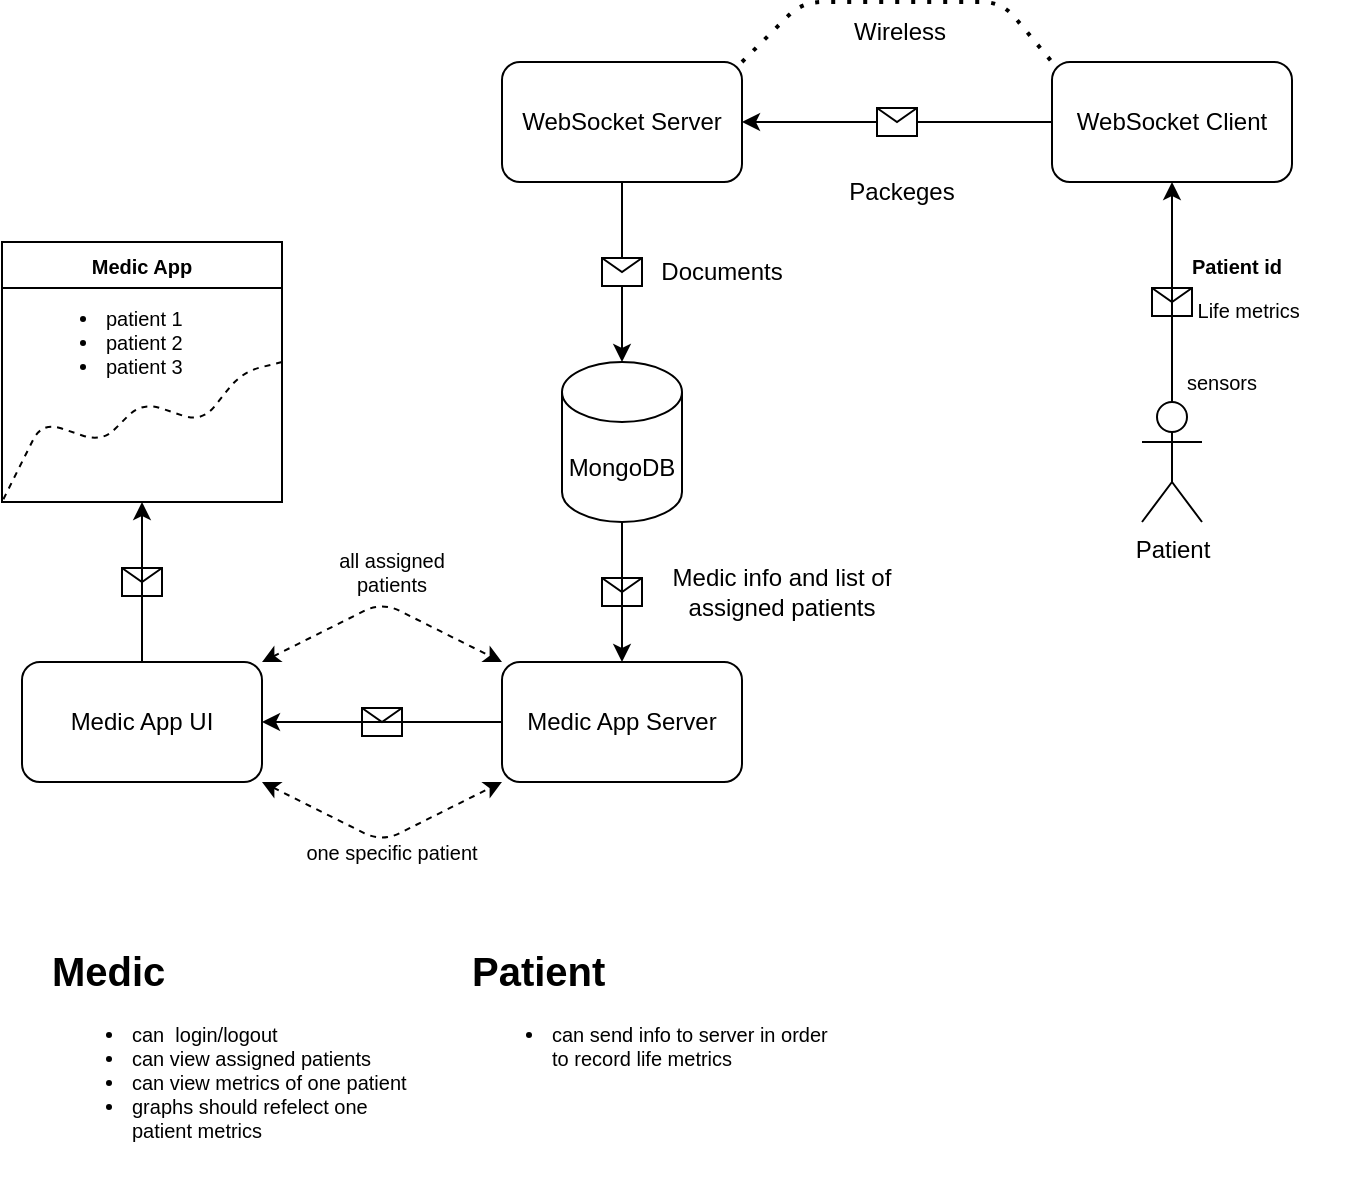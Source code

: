 <mxfile>
    <diagram id="uFat37aATsxcimsQvNOu" name="Page-1">
        <mxGraphModel dx="1351" dy="759" grid="1" gridSize="10" guides="1" tooltips="1" connect="1" arrows="1" fold="1" page="1" pageScale="1" pageWidth="850" pageHeight="1100" math="0" shadow="0">
            <root>
                <mxCell id="0"/>
                <mxCell id="1" parent="0"/>
                <mxCell id="23" value="" style="endArrow=classic;html=1;fontSize=10;exitX=0.5;exitY=0;exitDx=0;exitDy=0;exitPerimeter=0;entryX=0.5;entryY=1;entryDx=0;entryDy=0;" edge="1" parent="1" source="6" target="3">
                    <mxGeometry relative="1" as="geometry">
                        <mxPoint x="640" y="230" as="sourcePoint"/>
                        <mxPoint x="740" y="230" as="targetPoint"/>
                    </mxGeometry>
                </mxCell>
                <mxCell id="24" value="" style="shape=message;html=1;outlineConnect=0;rounded=0;strokeColor=default;fontSize=10;fillColor=none;" vertex="1" parent="23">
                    <mxGeometry width="20" height="14" relative="1" as="geometry">
                        <mxPoint x="-10" y="-2" as="offset"/>
                    </mxGeometry>
                </mxCell>
                <mxCell id="2" value="Medic App UI" style="rounded=1;whiteSpace=wrap;html=1;" vertex="1" parent="1">
                    <mxGeometry x="100" y="340" width="120" height="60" as="geometry"/>
                </mxCell>
                <mxCell id="3" value="WebSocket Client" style="rounded=1;whiteSpace=wrap;html=1;" vertex="1" parent="1">
                    <mxGeometry x="615" y="40" width="120" height="60" as="geometry"/>
                </mxCell>
                <mxCell id="4" value="Medic App Server" style="rounded=1;whiteSpace=wrap;html=1;" vertex="1" parent="1">
                    <mxGeometry x="340" y="340" width="120" height="60" as="geometry"/>
                </mxCell>
                <mxCell id="5" value="WebSocket Server" style="rounded=1;whiteSpace=wrap;html=1;" vertex="1" parent="1">
                    <mxGeometry x="340" y="40" width="120" height="60" as="geometry"/>
                </mxCell>
                <mxCell id="6" value="Patient" style="shape=umlActor;verticalLabelPosition=bottom;verticalAlign=top;html=1;outlineConnect=0;" vertex="1" parent="1">
                    <mxGeometry x="660" y="210" width="30" height="60" as="geometry"/>
                </mxCell>
                <mxCell id="11" value="" style="endArrow=classic;html=1;exitX=0;exitY=0.5;exitDx=0;exitDy=0;entryX=1;entryY=0.5;entryDx=0;entryDy=0;" edge="1" parent="1" source="3" target="5">
                    <mxGeometry relative="1" as="geometry">
                        <mxPoint x="420" y="130" as="sourcePoint"/>
                        <mxPoint x="520" y="130" as="targetPoint"/>
                    </mxGeometry>
                </mxCell>
                <mxCell id="12" value="" style="shape=message;html=1;outlineConnect=0;" vertex="1" parent="11">
                    <mxGeometry width="20" height="14" relative="1" as="geometry">
                        <mxPoint x="-10" y="-7" as="offset"/>
                    </mxGeometry>
                </mxCell>
                <mxCell id="13" value="Packeges" style="text;html=1;strokeColor=none;fillColor=none;align=center;verticalAlign=middle;whiteSpace=wrap;rounded=0;" vertex="1" parent="1">
                    <mxGeometry x="510" y="90" width="60" height="30" as="geometry"/>
                </mxCell>
                <mxCell id="14" value="" style="endArrow=none;dashed=1;html=1;dashPattern=1 3;strokeWidth=2;exitX=1;exitY=0;exitDx=0;exitDy=0;entryX=0;entryY=0;entryDx=0;entryDy=0;" edge="1" parent="1" source="5" target="3">
                    <mxGeometry width="50" height="50" relative="1" as="geometry">
                        <mxPoint x="550" y="160" as="sourcePoint"/>
                        <mxPoint x="600" y="110" as="targetPoint"/>
                        <Array as="points">
                            <mxPoint x="490" y="10"/>
                            <mxPoint x="590" y="10"/>
                        </Array>
                    </mxGeometry>
                </mxCell>
                <mxCell id="15" value="Wireless" style="text;strokeColor=none;fillColor=none;align=left;verticalAlign=middle;spacingLeft=4;spacingRight=4;overflow=hidden;points=[[0,0.5],[1,0.5]];portConstraint=eastwest;rotatable=0;whiteSpace=wrap;html=1;" vertex="1" parent="1">
                    <mxGeometry x="510" y="10" width="80" height="30" as="geometry"/>
                </mxCell>
                <mxCell id="16" value="MongoDB" style="shape=cylinder3;whiteSpace=wrap;html=1;boundedLbl=1;backgroundOutline=1;size=15;" vertex="1" parent="1">
                    <mxGeometry x="370" y="190" width="60" height="80" as="geometry"/>
                </mxCell>
                <mxCell id="17" value="" style="endArrow=classic;html=1;exitX=0.5;exitY=1;exitDx=0;exitDy=0;entryX=0.5;entryY=0;entryDx=0;entryDy=0;entryPerimeter=0;" edge="1" parent="1" source="5" target="16">
                    <mxGeometry relative="1" as="geometry">
                        <mxPoint x="240" y="150" as="sourcePoint"/>
                        <mxPoint x="340" y="150" as="targetPoint"/>
                    </mxGeometry>
                </mxCell>
                <mxCell id="18" value="" style="shape=message;html=1;outlineConnect=0;" vertex="1" parent="17">
                    <mxGeometry width="20" height="14" relative="1" as="geometry">
                        <mxPoint x="-10" y="-7" as="offset"/>
                    </mxGeometry>
                </mxCell>
                <mxCell id="19" value="Documents" style="text;html=1;strokeColor=none;fillColor=none;align=center;verticalAlign=middle;whiteSpace=wrap;rounded=0;" vertex="1" parent="1">
                    <mxGeometry x="420" y="130" width="60" height="30" as="geometry"/>
                </mxCell>
                <mxCell id="20" value="&lt;h1 style=&quot;font-size: 10px;&quot;&gt;&lt;font style=&quot;font-size: 10px;&quot;&gt;Patient id&lt;/font&gt;&lt;/h1&gt;&lt;p style=&quot;font-size: 10px;&quot;&gt;&amp;nbsp;Life metrics&lt;/p&gt;" style="text;html=1;strokeColor=none;fillColor=none;spacing=5;spacingTop=-20;whiteSpace=wrap;overflow=hidden;rounded=0;perimeterSpacing=1;" vertex="1" parent="1">
                    <mxGeometry x="680" y="140" width="90" height="40" as="geometry"/>
                </mxCell>
                <mxCell id="27" value="sensors" style="text;html=1;strokeColor=none;fillColor=none;align=center;verticalAlign=middle;whiteSpace=wrap;rounded=0;fontSize=10;" vertex="1" parent="1">
                    <mxGeometry x="680" y="190" width="40" height="20" as="geometry"/>
                </mxCell>
                <mxCell id="29" value="" style="endArrow=classic;html=1;fontSize=10;exitX=0.5;exitY=1;exitDx=0;exitDy=0;exitPerimeter=0;entryX=0.5;entryY=0;entryDx=0;entryDy=0;" edge="1" parent="1" source="16" target="4">
                    <mxGeometry relative="1" as="geometry">
                        <mxPoint x="360" y="290" as="sourcePoint"/>
                        <mxPoint x="460" y="290" as="targetPoint"/>
                    </mxGeometry>
                </mxCell>
                <mxCell id="30" value="" style="shape=message;html=1;outlineConnect=0;rounded=0;strokeColor=default;fontSize=10;fillColor=none;" vertex="1" parent="29">
                    <mxGeometry width="20" height="14" relative="1" as="geometry">
                        <mxPoint x="-10" y="-7" as="offset"/>
                    </mxGeometry>
                </mxCell>
                <mxCell id="31" value="Medic info and list of assigned patients" style="text;html=1;strokeColor=none;fillColor=none;align=center;verticalAlign=middle;whiteSpace=wrap;rounded=0;" vertex="1" parent="1">
                    <mxGeometry x="420" y="290" width="120" height="30" as="geometry"/>
                </mxCell>
                <mxCell id="32" value="Medic App" style="swimlane;whiteSpace=wrap;html=1;rounded=0;strokeColor=default;fontSize=10;fillColor=none;glass=0;" vertex="1" parent="1">
                    <mxGeometry x="90" y="130" width="140" height="130" as="geometry"/>
                </mxCell>
                <mxCell id="36" value="&lt;ul&gt;&lt;li&gt;patient 1&lt;/li&gt;&lt;li&gt;patient&amp;nbsp;2&lt;/li&gt;&lt;li&gt;patient&amp;nbsp;3&lt;/li&gt;&lt;/ul&gt;" style="text;strokeColor=none;fillColor=none;html=1;whiteSpace=wrap;verticalAlign=middle;overflow=hidden;rounded=0;fontSize=10;" vertex="1" parent="32">
                    <mxGeometry x="10" y="10" width="100" height="80" as="geometry"/>
                </mxCell>
                <mxCell id="33" value="" style="endArrow=classic;html=1;fontSize=10;exitX=0;exitY=0.5;exitDx=0;exitDy=0;entryX=1;entryY=0.5;entryDx=0;entryDy=0;" edge="1" parent="1" source="4" target="2">
                    <mxGeometry relative="1" as="geometry">
                        <mxPoint x="360" y="260" as="sourcePoint"/>
                        <mxPoint x="460" y="260" as="targetPoint"/>
                    </mxGeometry>
                </mxCell>
                <mxCell id="34" value="" style="shape=message;html=1;outlineConnect=0;rounded=0;strokeColor=default;fontSize=10;fillColor=none;" vertex="1" parent="33">
                    <mxGeometry width="20" height="14" relative="1" as="geometry">
                        <mxPoint x="-10" y="-7" as="offset"/>
                    </mxGeometry>
                </mxCell>
                <mxCell id="35" value="" style="endArrow=none;dashed=1;html=1;fontSize=10;entryX=0;entryY=1;entryDx=0;entryDy=0;" edge="1" parent="1" target="32">
                    <mxGeometry width="50" height="50" relative="1" as="geometry">
                        <mxPoint x="230" y="190" as="sourcePoint"/>
                        <mxPoint x="420" y="260" as="targetPoint"/>
                        <Array as="points">
                            <mxPoint x="210" y="195"/>
                            <mxPoint x="190" y="220"/>
                            <mxPoint x="160" y="210"/>
                            <mxPoint x="140" y="230"/>
                            <mxPoint x="110" y="220"/>
                        </Array>
                    </mxGeometry>
                </mxCell>
                <mxCell id="37" value="" style="endArrow=classic;html=1;fontSize=10;exitX=0.5;exitY=0;exitDx=0;exitDy=0;entryX=0.5;entryY=1;entryDx=0;entryDy=0;" edge="1" parent="1" source="2" target="32">
                    <mxGeometry relative="1" as="geometry">
                        <mxPoint x="370" y="250" as="sourcePoint"/>
                        <mxPoint x="470" y="250" as="targetPoint"/>
                    </mxGeometry>
                </mxCell>
                <mxCell id="38" value="" style="shape=message;html=1;outlineConnect=0;rounded=0;glass=0;strokeColor=default;fontSize=10;fillColor=none;" vertex="1" parent="37">
                    <mxGeometry width="20" height="14" relative="1" as="geometry">
                        <mxPoint x="-10" y="-7" as="offset"/>
                    </mxGeometry>
                </mxCell>
                <mxCell id="39" value="all assigned patients" style="text;html=1;strokeColor=none;fillColor=none;align=center;verticalAlign=middle;whiteSpace=wrap;rounded=0;glass=0;fontSize=10;" vertex="1" parent="1">
                    <mxGeometry x="240" y="280" width="90" height="30" as="geometry"/>
                </mxCell>
                <mxCell id="40" value="one specific patient" style="text;html=1;strokeColor=none;fillColor=none;align=center;verticalAlign=middle;whiteSpace=wrap;rounded=0;glass=0;fontSize=10;" vertex="1" parent="1">
                    <mxGeometry x="240" y="420" width="90" height="30" as="geometry"/>
                </mxCell>
                <mxCell id="43" value="" style="endArrow=classic;html=1;fontSize=10;exitX=1;exitY=0;exitDx=0;exitDy=0;entryX=0;entryY=0;entryDx=0;entryDy=0;dashed=1;startArrow=classic;startFill=1;" edge="1" parent="1" source="2" target="4">
                    <mxGeometry width="50" height="50" relative="1" as="geometry">
                        <mxPoint x="390" y="300" as="sourcePoint"/>
                        <mxPoint x="440" y="250" as="targetPoint"/>
                        <Array as="points">
                            <mxPoint x="280" y="310"/>
                        </Array>
                    </mxGeometry>
                </mxCell>
                <mxCell id="44" value="" style="endArrow=classic;html=1;dashed=1;fontSize=10;exitX=1;exitY=1;exitDx=0;exitDy=0;entryX=0;entryY=1;entryDx=0;entryDy=0;startArrow=classic;startFill=1;endFill=1;" edge="1" parent="1" source="2" target="4">
                    <mxGeometry width="50" height="50" relative="1" as="geometry">
                        <mxPoint x="390" y="300" as="sourcePoint"/>
                        <mxPoint x="440" y="250" as="targetPoint"/>
                        <Array as="points">
                            <mxPoint x="280" y="430"/>
                        </Array>
                    </mxGeometry>
                </mxCell>
                <mxCell id="45" value="&lt;h1&gt;Medic&lt;/h1&gt;&lt;p&gt;&lt;/p&gt;&lt;ul&gt;&lt;li&gt;can&amp;nbsp; login/logout&lt;/li&gt;&lt;li&gt;can view assigned patients&lt;/li&gt;&lt;li&gt;can view metrics of one patient&lt;/li&gt;&lt;li&gt;graphs should refelect one patient metrics&lt;/li&gt;&lt;/ul&gt;&lt;p&gt;&lt;/p&gt;" style="text;html=1;strokeColor=none;fillColor=none;spacing=5;spacingTop=-20;whiteSpace=wrap;overflow=hidden;rounded=0;glass=0;fontSize=10;" vertex="1" parent="1">
                    <mxGeometry x="110" y="480" width="190" height="120" as="geometry"/>
                </mxCell>
                <mxCell id="46" value="&lt;h1&gt;Patient&lt;/h1&gt;&lt;p&gt;&lt;/p&gt;&lt;ul&gt;&lt;li&gt;can send info to server in order to record life metrics&lt;/li&gt;&lt;/ul&gt;&lt;p&gt;&lt;/p&gt;" style="text;html=1;strokeColor=none;fillColor=none;spacing=5;spacingTop=-20;whiteSpace=wrap;overflow=hidden;rounded=0;glass=0;fontSize=10;" vertex="1" parent="1">
                    <mxGeometry x="320" y="480" width="190" height="120" as="geometry"/>
                </mxCell>
            </root>
        </mxGraphModel>
    </diagram>
</mxfile>
